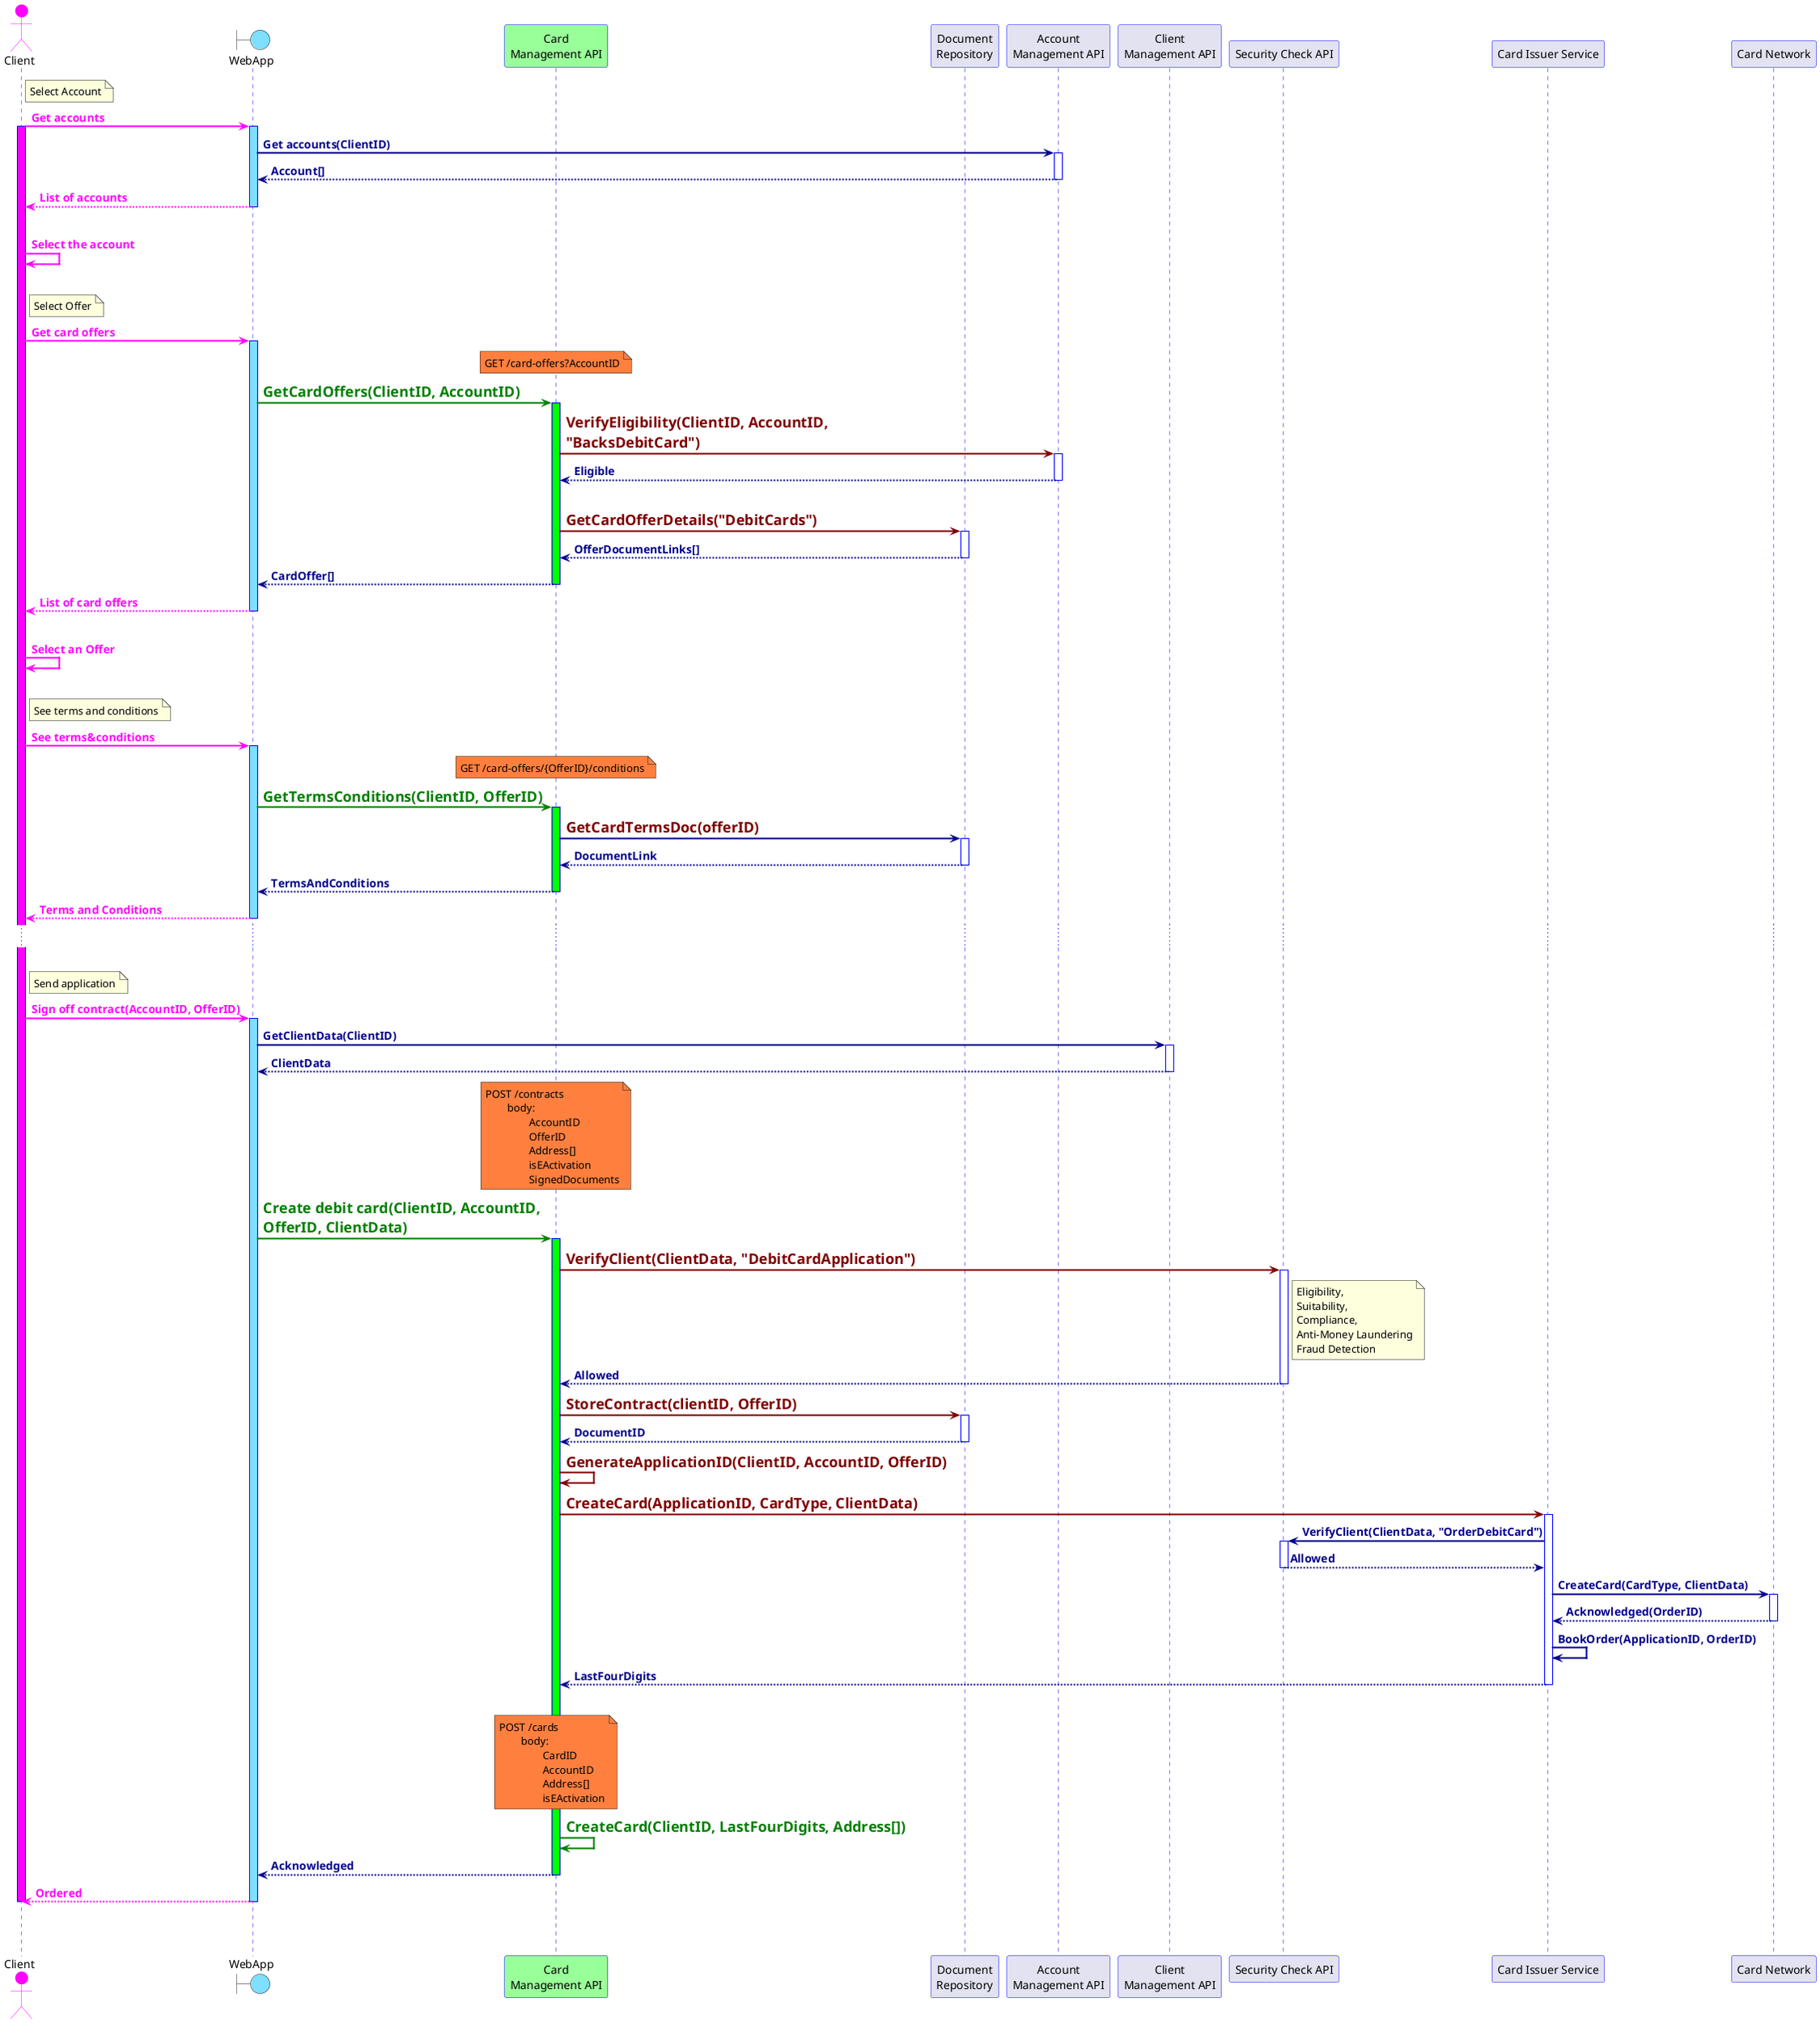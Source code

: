 @startuml

skinparam sequence {
	ArrowColor DarkBlue
	LifeLineBorderColor Blue
	ActorBorderColor #FF00FF
	ParticipantBorderColor Blue
	ArrowThickness 2
}
skinparam arrow {
	FontColor DarkBlue
	FontSize 14
	FontStyle bold
}

actor Client #FF00FF
boundary WebApp #7FDFFF
participant "Card\nManagement API" as CardMgmt #99FF99
participant "Document\nRepository" as Repo
participant "Account\nManagement API" as AccountMgmt
participant "Client\nManagement API" as CRM
participant "Security Check API" as Security
participant "Card Issuer Service" as Issuer
participant "Card Network" as Network

note right of Client
Select Account
end note
Client-[#FF00FF]>WebApp: <font color=#FF00FF><b>Get accounts
activate Client #FF00FF
activate WebApp #7FDFFF
WebApp->AccountMgmt: Get accounts(ClientID)
activate AccountMgmt
WebApp<--AccountMgmt: Account[]
deactivate AccountMgmt
Client<[#FF00FF]--WebApp: <font color=#FF00FF><b>List of accounts
deactivate WebApp

|||
Client-[#FF00FF]>Client: <font color=#FF00FF><b>Select the account
|||

note right of Client
Select Offer
end note
Client-[#FF00FF]>WebApp: <font color=#FF00FF><b>Get card offers
note over CardMgmt #FF7F3F
GET /card-offers?AccountID
end note
activate WebApp #7FDFFF
WebApp-[#007F00]>CardMgmt: <font color=#007F00 size=18><b>GetCardOffers(ClientID, AccountID)
activate CardMgmt #00FF00
CardMgmt-[#7F0000]>AccountMgmt:<font color=#7F0000 size=18><b>VerifyEligibility(ClientID, AccountID,\n<font color=#7F0000 size=18><b>"BacksDebitCard")
activate AccountMgmt
CardMgmt<--AccountMgmt:Eligible
deactivate AccountMgmt
|||
CardMgmt-[#7F0000]>Repo: <font color=#7F0000 size=18><b>GetCardOfferDetails("DebitCards")
activate Repo
CardMgmt<--Repo: OfferDocumentLinks[]
deactivate Repo
WebApp<--CardMgmt: CardOffer[]
deactivate CardMgmt
Client<[#FF00FF]--WebApp: <font color=#FF00FF><b>List of card offers
deactivate WebApp

|||
Client-[#FF00FF]>Client: <font color=#FF00FF><b>Select an Offer
|||

note right of Client
See terms and conditions
end note
Client-[#FF00FF]>WebApp: <font color=#FF00FF><b>See terms&conditions
activate WebApp #7FDFFF
note over CardMgmt #FF7F3F
GET /card-offers/{OfferID}/conditions
end note
WebApp-[#007F00]>CardMgmt: <font color=#007F00 size=18><b>GetTermsConditions(ClientID, OfferID)
activate CardMgmt #00FF00
CardMgmt->Repo: <font color=#7F0000 size=18><b>GetCardTermsDoc(offerID)
activate Repo
CardMgmt<--Repo: DocumentLink
deactivate Repo
WebApp<--CardMgmt: TermsAndConditions
deactivate CardMgmt
Client<[#FF00FF]--WebApp: <font color=#FF00FF><b>Terms and Conditions
deactivate WebApp
...
|||
note right of Client
Send application
end note
Client-[#FF00FF]>WebApp: <font color=#FF00FF><b>Sign off contract(AccountID, OfferID)
activate WebApp #7FDFFF
WebApp->CRM: GetClientData(ClientID)
activate CRM
WebApp<--CRM: ClientData
deactivate CRM
note over CardMgmt #FF7F3F
POST /contracts
	body:
		AccountID
		OfferID
		Address[]
		isEActivation
		SignedDocuments
end note
WebApp-[#007F00]>CardMgmt: <font color=#007F00 size=18><b>Create debit card(ClientID, AccountID,\n<font color=#007F00 size=18><b>OfferID, ClientData)
activate CardMgmt #00FF00
CardMgmt-[#7F0000]>Security:<font color=#7F0000 size=18><b>VerifyClient(ClientData, "DebitCardApplication")
activate Security
note right of Security
Eligibility,
Suitability,
Compliance,
Anti-Money Laundering
Fraud Detection
end note
CardMgmt<--Security:Allowed
deactivate Security
CardMgmt-[#7F0000]>Repo: <font color=#7F0000 size=18><b>StoreContract(clientID, OfferID)
activate Repo
CardMgmt<--Repo:DocumentID
deactivate Repo
CardMgmt-[#7F0000]>CardMgmt: <font color=#7F0000 size=18><b>GenerateApplicationID(ClientID, AccountID, OfferID)
CardMgmt-[#7F0000]>Issuer: <font color=#7F0000 size=18><b>CreateCard(ApplicationID, CardType, ClientData)
activate Issuer
Issuer->Security:VerifyClient(ClientData, "OrderDebitCard")
activate Security
Issuer<--Security:Allowed
deactivate Security
Issuer->Network: CreateCard(CardType, ClientData)
activate Network
Issuer<--Network: Acknowledged(OrderID)
deactivate Network
Issuer->Issuer: BookOrder(ApplicationID, OrderID)
CardMgmt<--Issuer: LastFourDigits
deactivate Issuer
||||
note over CardMgmt #FF7F3F
POST /cards
	body:
		CardID
		AccountID
		Address[]
		isEActivation
end note
CardMgmt-[#007F00]>CardMgmt: <font color=#007F00 size=18><b>CreateCard(ClientID, LastFourDigits, Address[])
WebApp<--CardMgmt: Acknowledged
deactivate CardMgmt
Client<[#FF00FF]--WebApp: <font color=#FF00FF><b>Ordered
deactivate WebApp
|||
deactivate Client
|||
@enduml 